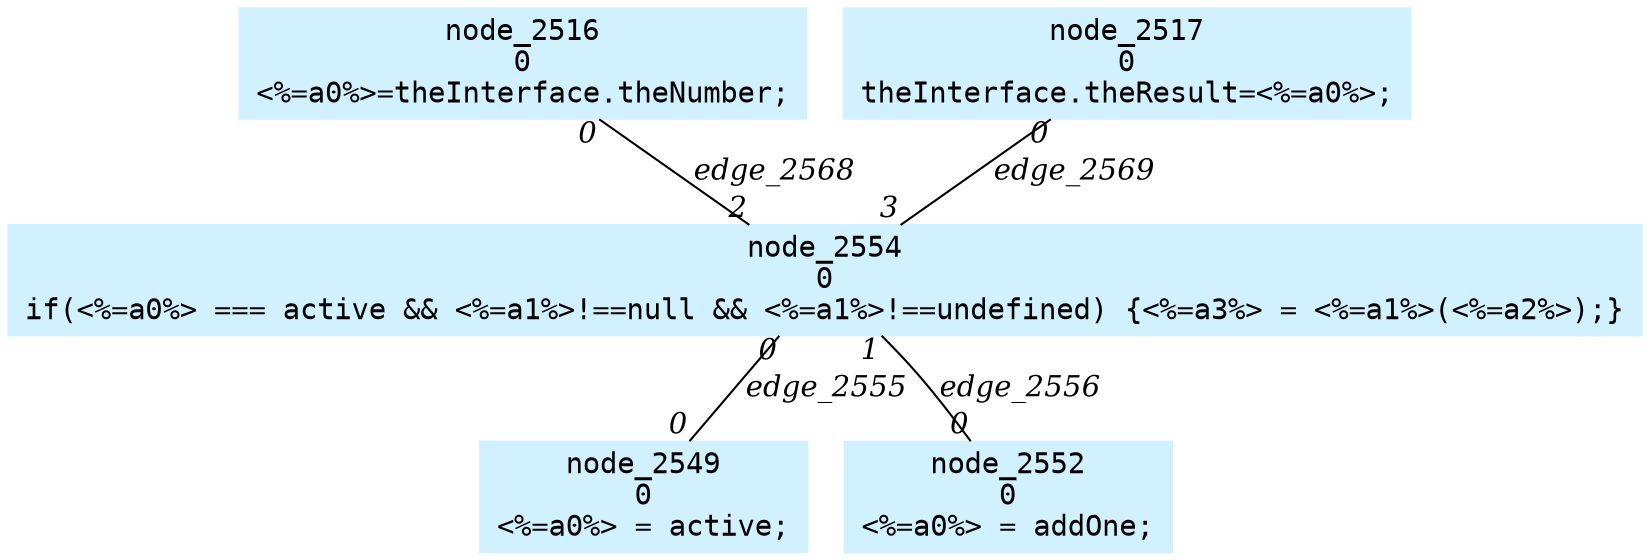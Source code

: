 digraph g{node_2516 [shape=box, style=filled, color="#d1f1ff", fontname="Courier", label="node_2516
0
<%=a0%>=theInterface.theNumber;
" ]
node_2517 [shape=box, style=filled, color="#d1f1ff", fontname="Courier", label="node_2517
0
theInterface.theResult=<%=a0%>;
" ]
node_2549 [shape=box, style=filled, color="#d1f1ff", fontname="Courier", label="node_2549
0
<%=a0%> = active;
" ]
node_2552 [shape=box, style=filled, color="#d1f1ff", fontname="Courier", label="node_2552
0
<%=a0%> = addOne;
" ]
node_2554 [shape=box, style=filled, color="#d1f1ff", fontname="Courier", label="node_2554
0
if(<%=a0%> === active && <%=a1%>!==null && <%=a1%>!==undefined) {<%=a3%> = <%=a1%>(<%=a2%>);}
" ]
node_2554 -> node_2549 [dir=none, arrowHead=none, fontname="Times-Italic", label="edge_2555",  headlabel="0", taillabel="0" ]
node_2554 -> node_2552 [dir=none, arrowHead=none, fontname="Times-Italic", label="edge_2556",  headlabel="0", taillabel="1" ]
node_2516 -> node_2554 [dir=none, arrowHead=none, fontname="Times-Italic", label="edge_2568",  headlabel="2", taillabel="0" ]
node_2517 -> node_2554 [dir=none, arrowHead=none, fontname="Times-Italic", label="edge_2569",  headlabel="3", taillabel="0" ]
}